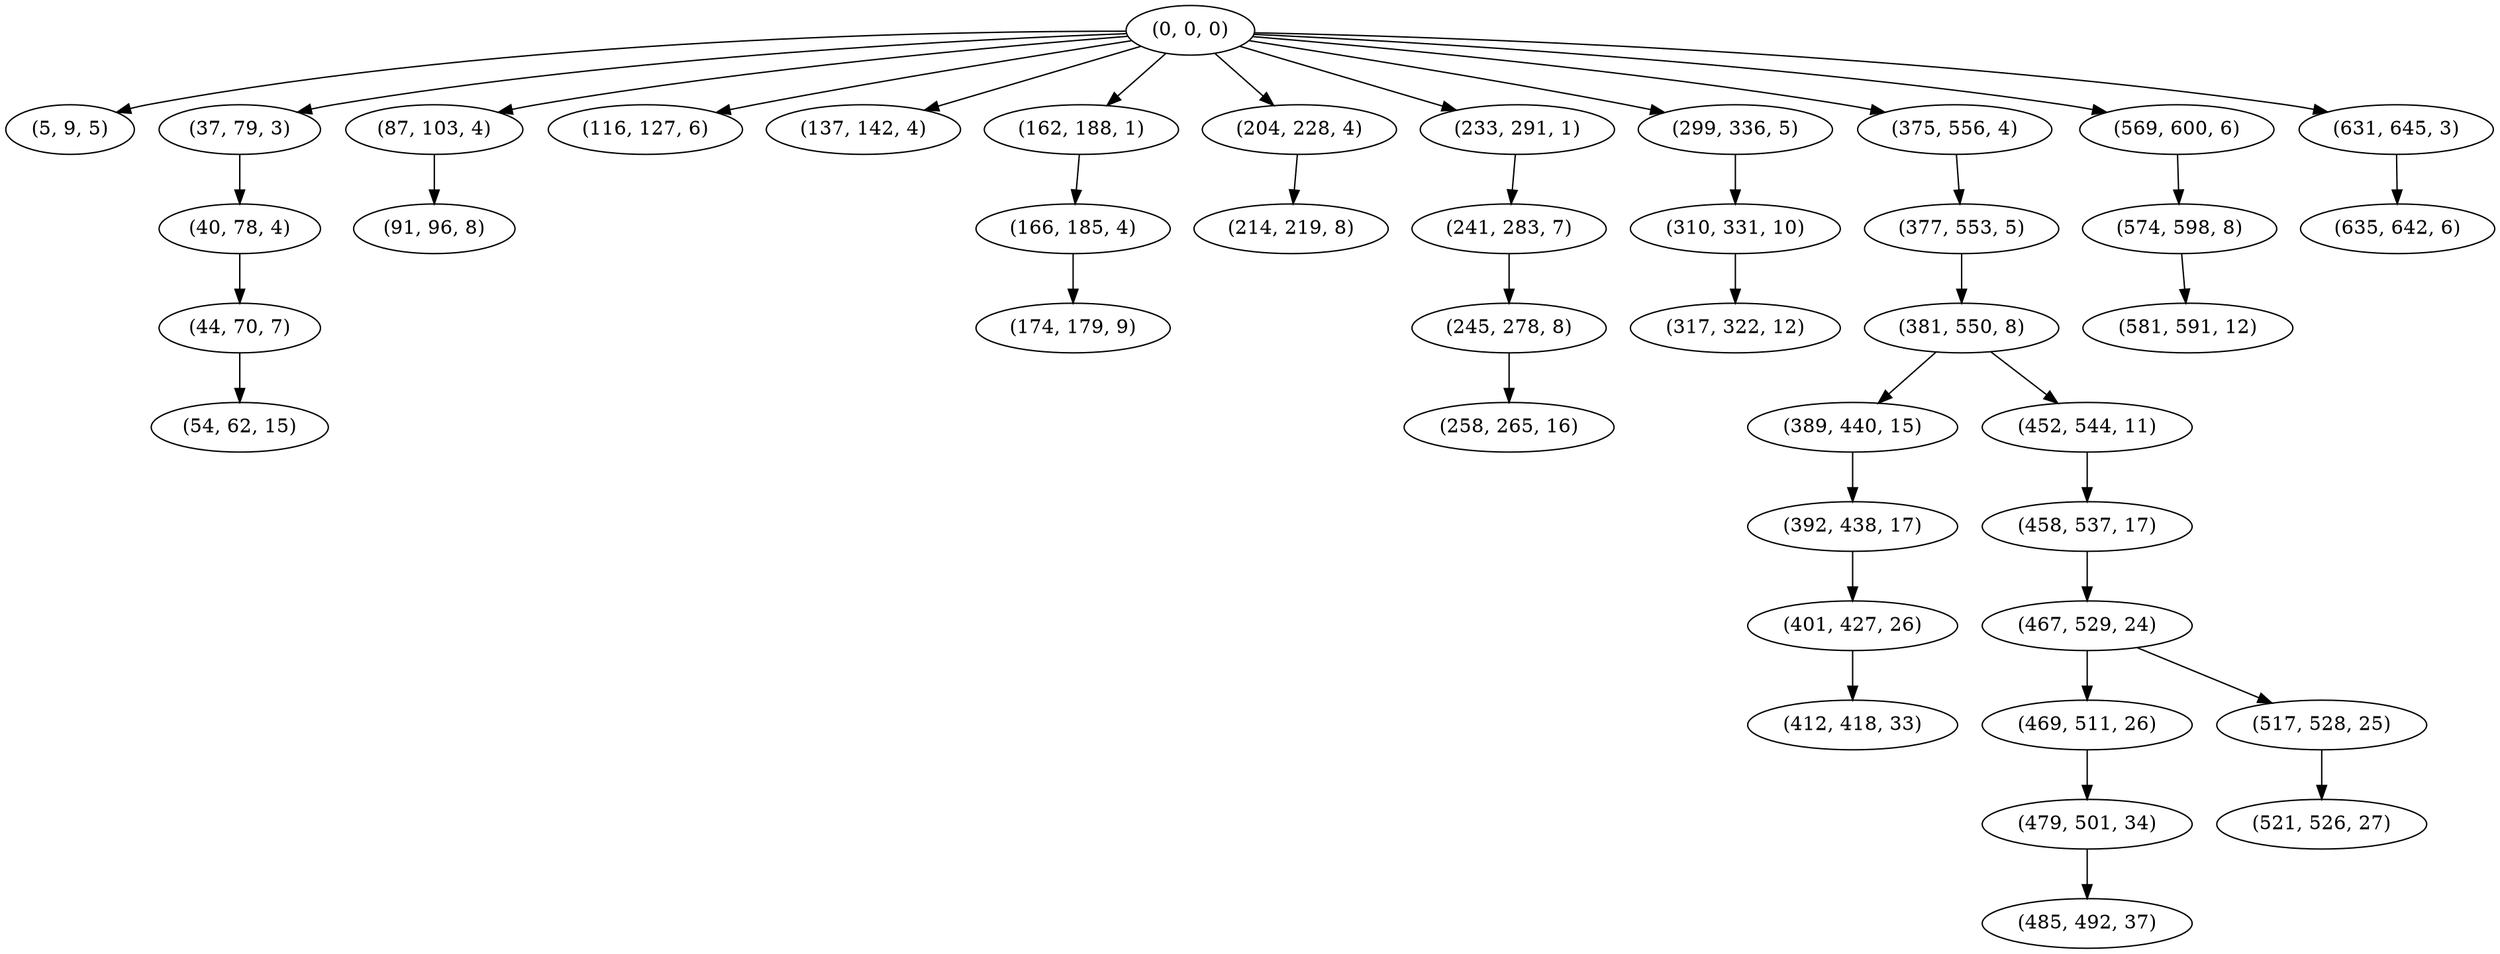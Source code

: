 digraph tree {
    "(0, 0, 0)";
    "(5, 9, 5)";
    "(37, 79, 3)";
    "(40, 78, 4)";
    "(44, 70, 7)";
    "(54, 62, 15)";
    "(87, 103, 4)";
    "(91, 96, 8)";
    "(116, 127, 6)";
    "(137, 142, 4)";
    "(162, 188, 1)";
    "(166, 185, 4)";
    "(174, 179, 9)";
    "(204, 228, 4)";
    "(214, 219, 8)";
    "(233, 291, 1)";
    "(241, 283, 7)";
    "(245, 278, 8)";
    "(258, 265, 16)";
    "(299, 336, 5)";
    "(310, 331, 10)";
    "(317, 322, 12)";
    "(375, 556, 4)";
    "(377, 553, 5)";
    "(381, 550, 8)";
    "(389, 440, 15)";
    "(392, 438, 17)";
    "(401, 427, 26)";
    "(412, 418, 33)";
    "(452, 544, 11)";
    "(458, 537, 17)";
    "(467, 529, 24)";
    "(469, 511, 26)";
    "(479, 501, 34)";
    "(485, 492, 37)";
    "(517, 528, 25)";
    "(521, 526, 27)";
    "(569, 600, 6)";
    "(574, 598, 8)";
    "(581, 591, 12)";
    "(631, 645, 3)";
    "(635, 642, 6)";
    "(0, 0, 0)" -> "(5, 9, 5)";
    "(0, 0, 0)" -> "(37, 79, 3)";
    "(0, 0, 0)" -> "(87, 103, 4)";
    "(0, 0, 0)" -> "(116, 127, 6)";
    "(0, 0, 0)" -> "(137, 142, 4)";
    "(0, 0, 0)" -> "(162, 188, 1)";
    "(0, 0, 0)" -> "(204, 228, 4)";
    "(0, 0, 0)" -> "(233, 291, 1)";
    "(0, 0, 0)" -> "(299, 336, 5)";
    "(0, 0, 0)" -> "(375, 556, 4)";
    "(0, 0, 0)" -> "(569, 600, 6)";
    "(0, 0, 0)" -> "(631, 645, 3)";
    "(37, 79, 3)" -> "(40, 78, 4)";
    "(40, 78, 4)" -> "(44, 70, 7)";
    "(44, 70, 7)" -> "(54, 62, 15)";
    "(87, 103, 4)" -> "(91, 96, 8)";
    "(162, 188, 1)" -> "(166, 185, 4)";
    "(166, 185, 4)" -> "(174, 179, 9)";
    "(204, 228, 4)" -> "(214, 219, 8)";
    "(233, 291, 1)" -> "(241, 283, 7)";
    "(241, 283, 7)" -> "(245, 278, 8)";
    "(245, 278, 8)" -> "(258, 265, 16)";
    "(299, 336, 5)" -> "(310, 331, 10)";
    "(310, 331, 10)" -> "(317, 322, 12)";
    "(375, 556, 4)" -> "(377, 553, 5)";
    "(377, 553, 5)" -> "(381, 550, 8)";
    "(381, 550, 8)" -> "(389, 440, 15)";
    "(381, 550, 8)" -> "(452, 544, 11)";
    "(389, 440, 15)" -> "(392, 438, 17)";
    "(392, 438, 17)" -> "(401, 427, 26)";
    "(401, 427, 26)" -> "(412, 418, 33)";
    "(452, 544, 11)" -> "(458, 537, 17)";
    "(458, 537, 17)" -> "(467, 529, 24)";
    "(467, 529, 24)" -> "(469, 511, 26)";
    "(467, 529, 24)" -> "(517, 528, 25)";
    "(469, 511, 26)" -> "(479, 501, 34)";
    "(479, 501, 34)" -> "(485, 492, 37)";
    "(517, 528, 25)" -> "(521, 526, 27)";
    "(569, 600, 6)" -> "(574, 598, 8)";
    "(574, 598, 8)" -> "(581, 591, 12)";
    "(631, 645, 3)" -> "(635, 642, 6)";
}
